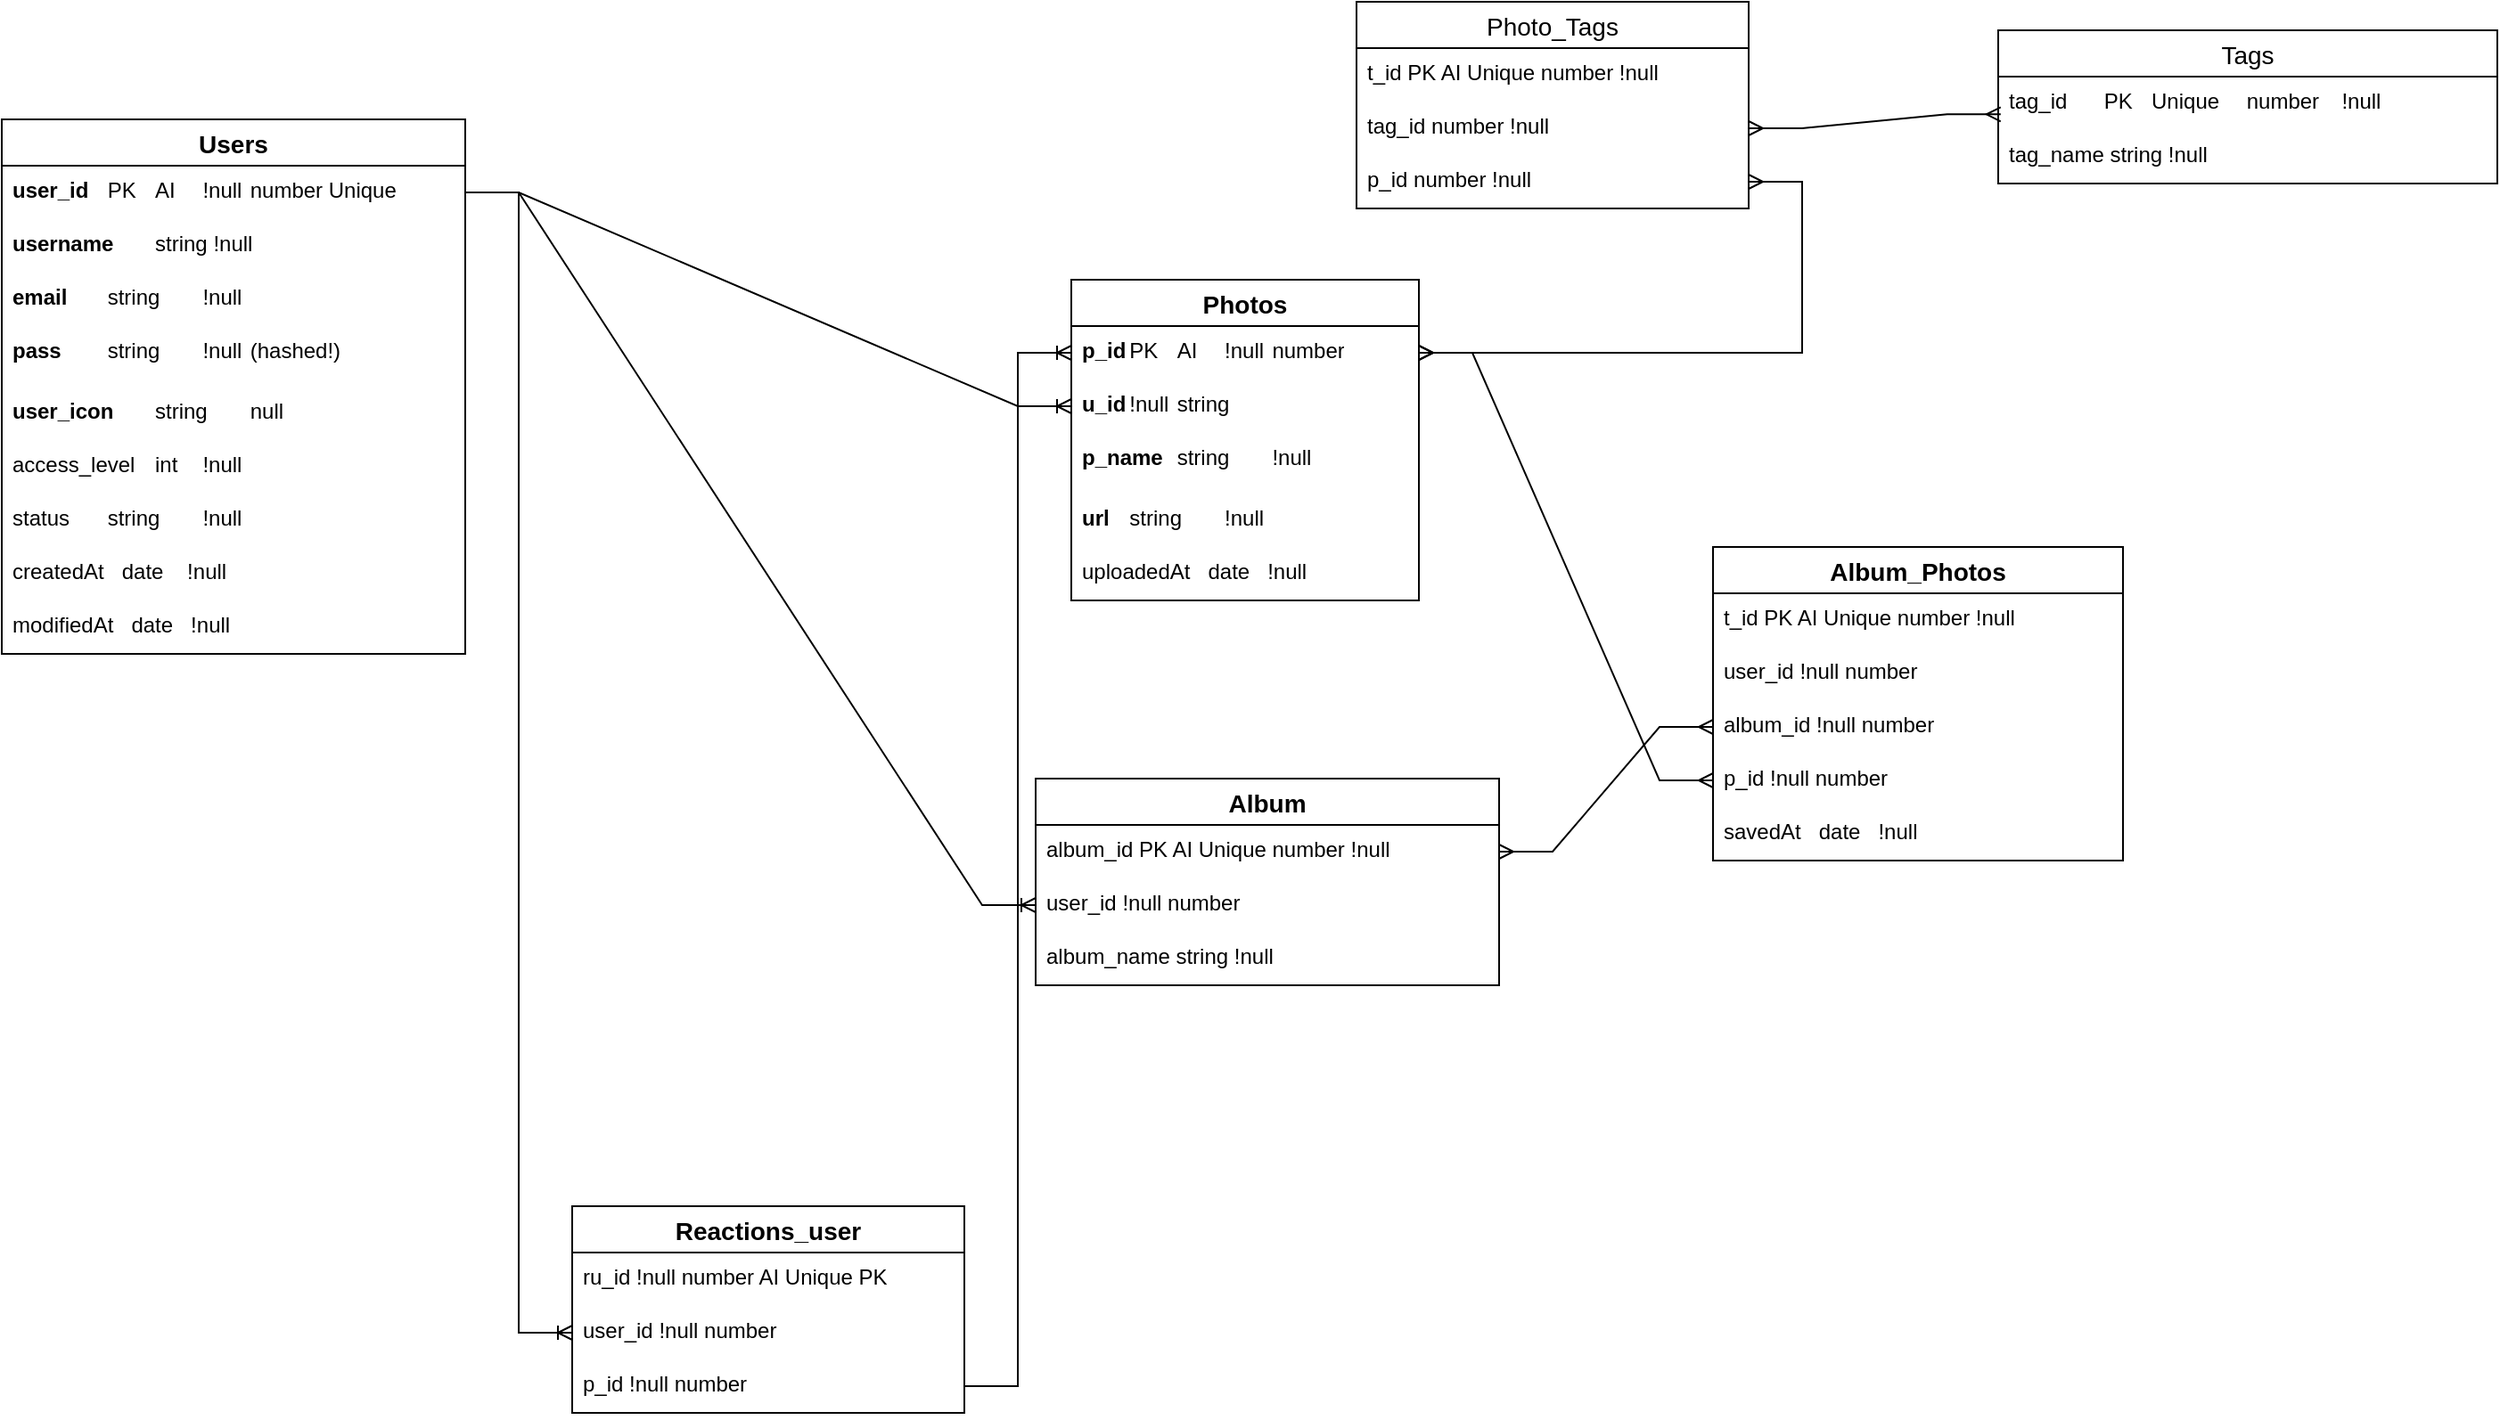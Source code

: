 <mxfile version="24.4.0" type="device">
  <diagram name="Page-1" id="tmgX2utaI_uragU6un_t">
    <mxGraphModel dx="2924" dy="1114" grid="1" gridSize="10" guides="1" tooltips="1" connect="1" arrows="1" fold="1" page="1" pageScale="1" pageWidth="850" pageHeight="1100" math="0" shadow="0">
      <root>
        <mxCell id="0" />
        <mxCell id="1" parent="0" />
        <mxCell id="TzNKyjDSBVO5Mrejy5vB-2" value="Users" style="swimlane;fontStyle=1;childLayout=stackLayout;horizontal=1;startSize=26;horizontalStack=0;resizeParent=1;resizeParentMax=0;resizeLast=0;collapsible=1;marginBottom=0;align=center;fontSize=14;" parent="1" vertex="1">
          <mxGeometry x="-230" y="100" width="260" height="300" as="geometry" />
        </mxCell>
        <mxCell id="TzNKyjDSBVO5Mrejy5vB-3" value="&lt;b&gt;user_id&lt;span style=&quot;white-space: pre;&quot;&gt;&#x9;&lt;/span&gt;&lt;/b&gt;PK&lt;span style=&quot;white-space: pre;&quot;&gt;&#x9;&lt;/span&gt;AI&lt;span style=&quot;white-space: pre;&quot;&gt;&#x9;&lt;/span&gt;!null&lt;span style=&quot;white-space: pre;&quot;&gt;&#x9;&lt;/span&gt;number Unique" style="text;strokeColor=none;fillColor=none;spacingLeft=4;spacingRight=4;overflow=hidden;rotatable=0;points=[[0,0.5],[1,0.5]];portConstraint=eastwest;fontSize=12;whiteSpace=wrap;html=1;" parent="TzNKyjDSBVO5Mrejy5vB-2" vertex="1">
          <mxGeometry y="26" width="260" height="30" as="geometry" />
        </mxCell>
        <mxCell id="TzNKyjDSBVO5Mrejy5vB-4" value="&lt;b&gt;username&lt;span style=&quot;white-space: pre;&quot;&gt;&#x9;&lt;/span&gt;&lt;/b&gt;string !null" style="text;strokeColor=none;fillColor=none;spacingLeft=4;spacingRight=4;overflow=hidden;rotatable=0;points=[[0,0.5],[1,0.5]];portConstraint=eastwest;fontSize=12;whiteSpace=wrap;html=1;" parent="TzNKyjDSBVO5Mrejy5vB-2" vertex="1">
          <mxGeometry y="56" width="260" height="30" as="geometry" />
        </mxCell>
        <mxCell id="TzNKyjDSBVO5Mrejy5vB-19" value="&lt;b&gt;email&lt;/b&gt;&lt;span style=&quot;white-space: pre;&quot;&gt;&lt;b&gt;&#x9;&lt;/b&gt;string&lt;span style=&quot;white-space: pre;&quot;&gt;&#x9;&lt;/span&gt;!null&lt;/span&gt;" style="text;strokeColor=none;fillColor=none;spacingLeft=4;spacingRight=4;overflow=hidden;rotatable=0;points=[[0,0.5],[1,0.5]];portConstraint=eastwest;fontSize=12;whiteSpace=wrap;html=1;" parent="TzNKyjDSBVO5Mrejy5vB-2" vertex="1">
          <mxGeometry y="86" width="260" height="30" as="geometry" />
        </mxCell>
        <mxCell id="TzNKyjDSBVO5Mrejy5vB-5" value="&lt;b&gt;pass&lt;span style=&quot;white-space: pre;&quot;&gt;&#x9;&lt;/span&gt;&lt;/b&gt;string&lt;span style=&quot;white-space: pre;&quot;&gt;&#x9;&lt;/span&gt;!null&lt;span style=&quot;white-space: pre;&quot;&gt;&#x9;&lt;/span&gt;(hashed!)" style="text;strokeColor=none;fillColor=none;spacingLeft=4;spacingRight=4;overflow=hidden;rotatable=0;points=[[0,0.5],[1,0.5]];portConstraint=eastwest;fontSize=12;whiteSpace=wrap;html=1;" parent="TzNKyjDSBVO5Mrejy5vB-2" vertex="1">
          <mxGeometry y="116" width="260" height="34" as="geometry" />
        </mxCell>
        <mxCell id="TzNKyjDSBVO5Mrejy5vB-20" value="&lt;b&gt;user_icon&lt;span style=&quot;white-space: pre;&quot;&gt;&#x9;&lt;/span&gt;&lt;/b&gt;string&lt;span style=&quot;white-space: pre;&quot;&gt;&#x9;&lt;/span&gt;null" style="text;strokeColor=none;fillColor=none;spacingLeft=4;spacingRight=4;overflow=hidden;rotatable=0;points=[[0,0.5],[1,0.5]];portConstraint=eastwest;fontSize=12;whiteSpace=wrap;html=1;" parent="TzNKyjDSBVO5Mrejy5vB-2" vertex="1">
          <mxGeometry y="150" width="260" height="30" as="geometry" />
        </mxCell>
        <mxCell id="1ENWWORPzaJkovNIDj_e-1" value="access_level&lt;span style=&quot;white-space: pre;&quot;&gt;&#x9;&lt;/span&gt;int&lt;span style=&quot;white-space: pre;&quot;&gt;&#x9;&lt;/span&gt;!null" style="text;strokeColor=none;fillColor=none;spacingLeft=4;spacingRight=4;overflow=hidden;rotatable=0;points=[[0,0.5],[1,0.5]];portConstraint=eastwest;fontSize=12;whiteSpace=wrap;html=1;" vertex="1" parent="TzNKyjDSBVO5Mrejy5vB-2">
          <mxGeometry y="180" width="260" height="30" as="geometry" />
        </mxCell>
        <mxCell id="1ENWWORPzaJkovNIDj_e-2" value="status&lt;span style=&quot;white-space: pre;&quot;&gt;&#x9;&lt;/span&gt;string&lt;span style=&quot;white-space: pre;&quot;&gt;&#x9;&lt;/span&gt;!null" style="text;strokeColor=none;fillColor=none;spacingLeft=4;spacingRight=4;overflow=hidden;rotatable=0;points=[[0,0.5],[1,0.5]];portConstraint=eastwest;fontSize=12;whiteSpace=wrap;html=1;" vertex="1" parent="TzNKyjDSBVO5Mrejy5vB-2">
          <mxGeometry y="210" width="260" height="30" as="geometry" />
        </mxCell>
        <mxCell id="1ENWWORPzaJkovNIDj_e-3" value="createdAt&amp;nbsp; &amp;nbsp;date&amp;nbsp; &amp;nbsp; !null" style="text;strokeColor=none;fillColor=none;spacingLeft=4;spacingRight=4;overflow=hidden;rotatable=0;points=[[0,0.5],[1,0.5]];portConstraint=eastwest;fontSize=12;whiteSpace=wrap;html=1;" vertex="1" parent="TzNKyjDSBVO5Mrejy5vB-2">
          <mxGeometry y="240" width="260" height="30" as="geometry" />
        </mxCell>
        <mxCell id="1ENWWORPzaJkovNIDj_e-4" value="modifiedAt&amp;nbsp; &amp;nbsp;date&amp;nbsp; &amp;nbsp;!null" style="text;strokeColor=none;fillColor=none;spacingLeft=4;spacingRight=4;overflow=hidden;rotatable=0;points=[[0,0.5],[1,0.5]];portConstraint=eastwest;fontSize=12;whiteSpace=wrap;html=1;" vertex="1" parent="TzNKyjDSBVO5Mrejy5vB-2">
          <mxGeometry y="270" width="260" height="30" as="geometry" />
        </mxCell>
        <mxCell id="TzNKyjDSBVO5Mrejy5vB-23" value="Photos" style="swimlane;fontStyle=1;childLayout=stackLayout;horizontal=1;startSize=26;horizontalStack=0;resizeParent=1;resizeParentMax=0;resizeLast=0;collapsible=1;marginBottom=0;align=center;fontSize=14;" parent="1" vertex="1">
          <mxGeometry x="370" y="190" width="195" height="180" as="geometry" />
        </mxCell>
        <mxCell id="TzNKyjDSBVO5Mrejy5vB-24" value="&lt;b&gt;p_id&lt;span style=&quot;white-space: pre;&quot;&gt;&#x9;&lt;/span&gt;&lt;/b&gt;PK&lt;span style=&quot;white-space: pre;&quot;&gt;&#x9;&lt;/span&gt;AI&lt;span style=&quot;white-space: pre;&quot;&gt;&#x9;&lt;/span&gt;!null&lt;span style=&quot;white-space: pre;&quot;&gt;&#x9;&lt;/span&gt;number" style="text;strokeColor=none;fillColor=none;spacingLeft=4;spacingRight=4;overflow=hidden;rotatable=0;points=[[0,0.5],[1,0.5]];portConstraint=eastwest;fontSize=12;whiteSpace=wrap;html=1;" parent="TzNKyjDSBVO5Mrejy5vB-23" vertex="1">
          <mxGeometry y="26" width="195" height="30" as="geometry" />
        </mxCell>
        <mxCell id="TzNKyjDSBVO5Mrejy5vB-25" value="&lt;b&gt;u_id&lt;span style=&quot;white-space: pre;&quot;&gt;&#x9;&lt;/span&gt;&lt;/b&gt;!null&lt;span style=&quot;white-space: pre;&quot;&gt;&#x9;&lt;/span&gt;string" style="text;strokeColor=none;fillColor=none;spacingLeft=4;spacingRight=4;overflow=hidden;rotatable=0;points=[[0,0.5],[1,0.5]];portConstraint=eastwest;fontSize=12;whiteSpace=wrap;html=1;" parent="TzNKyjDSBVO5Mrejy5vB-23" vertex="1">
          <mxGeometry y="56" width="195" height="30" as="geometry" />
        </mxCell>
        <mxCell id="TzNKyjDSBVO5Mrejy5vB-26" value="&lt;b&gt;p_name&lt;span style=&quot;white-space: pre;&quot;&gt;&#x9;&lt;/span&gt;&lt;/b&gt;string&lt;span style=&quot;white-space: pre;&quot;&gt;&#x9;&lt;/span&gt;!null" style="text;strokeColor=none;fillColor=none;spacingLeft=4;spacingRight=4;overflow=hidden;rotatable=0;points=[[0,0.5],[1,0.5]];portConstraint=eastwest;fontSize=12;whiteSpace=wrap;html=1;" parent="TzNKyjDSBVO5Mrejy5vB-23" vertex="1">
          <mxGeometry y="86" width="195" height="34" as="geometry" />
        </mxCell>
        <mxCell id="TzNKyjDSBVO5Mrejy5vB-27" value="&lt;b&gt;url&lt;span style=&quot;white-space: pre;&quot;&gt;&#x9;&lt;/span&gt;&lt;/b&gt;string&lt;span style=&quot;white-space: pre;&quot;&gt;&#x9;&lt;/span&gt;!null" style="text;strokeColor=none;fillColor=none;spacingLeft=4;spacingRight=4;overflow=hidden;rotatable=0;points=[[0,0.5],[1,0.5]];portConstraint=eastwest;fontSize=12;whiteSpace=wrap;html=1;" parent="TzNKyjDSBVO5Mrejy5vB-23" vertex="1">
          <mxGeometry y="120" width="195" height="30" as="geometry" />
        </mxCell>
        <mxCell id="1ENWWORPzaJkovNIDj_e-5" value="uploadedAt&amp;nbsp; &amp;nbsp;date&amp;nbsp; &amp;nbsp;!null" style="text;strokeColor=none;fillColor=none;spacingLeft=4;spacingRight=4;overflow=hidden;rotatable=0;points=[[0,0.5],[1,0.5]];portConstraint=eastwest;fontSize=12;whiteSpace=wrap;html=1;" vertex="1" parent="TzNKyjDSBVO5Mrejy5vB-23">
          <mxGeometry y="150" width="195" height="30" as="geometry" />
        </mxCell>
        <mxCell id="TzNKyjDSBVO5Mrejy5vB-29" value="" style="edgeStyle=entityRelationEdgeStyle;fontSize=12;html=1;endArrow=ERoneToMany;rounded=0;entryX=0;entryY=0.5;entryDx=0;entryDy=0;" parent="1" source="TzNKyjDSBVO5Mrejy5vB-3" target="TzNKyjDSBVO5Mrejy5vB-25" edge="1">
          <mxGeometry width="100" height="100" relative="1" as="geometry">
            <mxPoint x="280" y="240" as="sourcePoint" />
            <mxPoint x="380" y="140" as="targetPoint" />
          </mxGeometry>
        </mxCell>
        <mxCell id="TzNKyjDSBVO5Mrejy5vB-31" value="Reactions_user" style="swimlane;fontStyle=1;childLayout=stackLayout;horizontal=1;startSize=26;horizontalStack=0;resizeParent=1;resizeParentMax=0;resizeLast=0;collapsible=1;marginBottom=0;align=center;fontSize=14;" parent="1" vertex="1">
          <mxGeometry x="90" y="710" width="220" height="116" as="geometry" />
        </mxCell>
        <mxCell id="TzNKyjDSBVO5Mrejy5vB-32" value="ru_id !null number AI Unique PK" style="text;strokeColor=none;fillColor=none;spacingLeft=4;spacingRight=4;overflow=hidden;rotatable=0;points=[[0,0.5],[1,0.5]];portConstraint=eastwest;fontSize=12;whiteSpace=wrap;html=1;" parent="TzNKyjDSBVO5Mrejy5vB-31" vertex="1">
          <mxGeometry y="26" width="220" height="30" as="geometry" />
        </mxCell>
        <mxCell id="TzNKyjDSBVO5Mrejy5vB-33" value="user_id !null number" style="text;strokeColor=none;fillColor=none;spacingLeft=4;spacingRight=4;overflow=hidden;rotatable=0;points=[[0,0.5],[1,0.5]];portConstraint=eastwest;fontSize=12;whiteSpace=wrap;html=1;" parent="TzNKyjDSBVO5Mrejy5vB-31" vertex="1">
          <mxGeometry y="56" width="220" height="30" as="geometry" />
        </mxCell>
        <mxCell id="TzNKyjDSBVO5Mrejy5vB-34" value="p_id !null number" style="text;strokeColor=none;fillColor=none;spacingLeft=4;spacingRight=4;overflow=hidden;rotatable=0;points=[[0,0.5],[1,0.5]];portConstraint=eastwest;fontSize=12;whiteSpace=wrap;html=1;" parent="TzNKyjDSBVO5Mrejy5vB-31" vertex="1">
          <mxGeometry y="86" width="220" height="30" as="geometry" />
        </mxCell>
        <mxCell id="TzNKyjDSBVO5Mrejy5vB-37" value="Album_Photos" style="swimlane;fontStyle=1;childLayout=stackLayout;horizontal=1;startSize=26;horizontalStack=0;resizeParent=1;resizeParentMax=0;resizeLast=0;collapsible=1;marginBottom=0;align=center;fontSize=14;" parent="1" vertex="1">
          <mxGeometry x="730" y="340" width="230" height="176" as="geometry" />
        </mxCell>
        <mxCell id="TzNKyjDSBVO5Mrejy5vB-38" value="t_id PK AI Unique number !null" style="text;strokeColor=none;fillColor=none;spacingLeft=4;spacingRight=4;overflow=hidden;rotatable=0;points=[[0,0.5],[1,0.5]];portConstraint=eastwest;fontSize=12;whiteSpace=wrap;html=1;" parent="TzNKyjDSBVO5Mrejy5vB-37" vertex="1">
          <mxGeometry y="26" width="230" height="30" as="geometry" />
        </mxCell>
        <mxCell id="TzNKyjDSBVO5Mrejy5vB-39" value="user_id !null number" style="text;strokeColor=none;fillColor=none;spacingLeft=4;spacingRight=4;overflow=hidden;rotatable=0;points=[[0,0.5],[1,0.5]];portConstraint=eastwest;fontSize=12;whiteSpace=wrap;html=1;" parent="TzNKyjDSBVO5Mrejy5vB-37" vertex="1">
          <mxGeometry y="56" width="230" height="30" as="geometry" />
        </mxCell>
        <mxCell id="TzNKyjDSBVO5Mrejy5vB-40" value="album_id !null number" style="text;strokeColor=none;fillColor=none;spacingLeft=4;spacingRight=4;overflow=hidden;rotatable=0;points=[[0,0.5],[1,0.5]];portConstraint=eastwest;fontSize=12;whiteSpace=wrap;html=1;" parent="TzNKyjDSBVO5Mrejy5vB-37" vertex="1">
          <mxGeometry y="86" width="230" height="30" as="geometry" />
        </mxCell>
        <mxCell id="krsRfWwd7fLUTWGK-ZBf-13" value="p_id !null number" style="text;strokeColor=none;fillColor=none;spacingLeft=4;spacingRight=4;overflow=hidden;rotatable=0;points=[[0,0.5],[1,0.5]];portConstraint=eastwest;fontSize=12;whiteSpace=wrap;html=1;" parent="TzNKyjDSBVO5Mrejy5vB-37" vertex="1">
          <mxGeometry y="116" width="230" height="30" as="geometry" />
        </mxCell>
        <mxCell id="1ENWWORPzaJkovNIDj_e-6" value="savedAt&amp;nbsp; &amp;nbsp;date&amp;nbsp; &amp;nbsp;!null" style="text;strokeColor=none;fillColor=none;spacingLeft=4;spacingRight=4;overflow=hidden;rotatable=0;points=[[0,0.5],[1,0.5]];portConstraint=eastwest;fontSize=12;whiteSpace=wrap;html=1;" vertex="1" parent="TzNKyjDSBVO5Mrejy5vB-37">
          <mxGeometry y="146" width="230" height="30" as="geometry" />
        </mxCell>
        <mxCell id="TzNKyjDSBVO5Mrejy5vB-41" value="Album" style="swimlane;fontStyle=1;childLayout=stackLayout;horizontal=1;startSize=26;horizontalStack=0;resizeParent=1;resizeParentMax=0;resizeLast=0;collapsible=1;marginBottom=0;align=center;fontSize=14;" parent="1" vertex="1">
          <mxGeometry x="350" y="470" width="260" height="116" as="geometry" />
        </mxCell>
        <mxCell id="TzNKyjDSBVO5Mrejy5vB-42" value="album_id PK AI Unique number !null" style="text;strokeColor=none;fillColor=none;spacingLeft=4;spacingRight=4;overflow=hidden;rotatable=0;points=[[0,0.5],[1,0.5]];portConstraint=eastwest;fontSize=12;whiteSpace=wrap;html=1;" parent="TzNKyjDSBVO5Mrejy5vB-41" vertex="1">
          <mxGeometry y="26" width="260" height="30" as="geometry" />
        </mxCell>
        <mxCell id="TzNKyjDSBVO5Mrejy5vB-43" value="user_id !null number" style="text;strokeColor=none;fillColor=none;spacingLeft=4;spacingRight=4;overflow=hidden;rotatable=0;points=[[0,0.5],[1,0.5]];portConstraint=eastwest;fontSize=12;whiteSpace=wrap;html=1;" parent="TzNKyjDSBVO5Mrejy5vB-41" vertex="1">
          <mxGeometry y="56" width="260" height="30" as="geometry" />
        </mxCell>
        <mxCell id="TzNKyjDSBVO5Mrejy5vB-44" value="album_name string !null" style="text;strokeColor=none;fillColor=none;spacingLeft=4;spacingRight=4;overflow=hidden;rotatable=0;points=[[0,0.5],[1,0.5]];portConstraint=eastwest;fontSize=12;whiteSpace=wrap;html=1;" parent="TzNKyjDSBVO5Mrejy5vB-41" vertex="1">
          <mxGeometry y="86" width="260" height="30" as="geometry" />
        </mxCell>
        <mxCell id="krsRfWwd7fLUTWGK-ZBf-2" value="Tags" style="swimlane;fontStyle=0;childLayout=stackLayout;horizontal=1;startSize=26;horizontalStack=0;resizeParent=1;resizeParentMax=0;resizeLast=0;collapsible=1;marginBottom=0;align=center;fontSize=14;" parent="1" vertex="1">
          <mxGeometry x="890" y="50" width="280" height="86" as="geometry" />
        </mxCell>
        <mxCell id="krsRfWwd7fLUTWGK-ZBf-3" value="tag_id&lt;span style=&quot;white-space: pre;&quot;&gt;&#x9;&lt;/span&gt;PK&lt;span style=&quot;white-space: pre;&quot;&gt;&#x9;&lt;/span&gt;Unique&lt;span style=&quot;white-space: pre;&quot;&gt;&#x9;&lt;/span&gt;number&lt;span style=&quot;white-space: pre;&quot;&gt;&#x9;&lt;/span&gt;!null" style="text;strokeColor=none;fillColor=none;spacingLeft=4;spacingRight=4;overflow=hidden;rotatable=0;points=[[0,0.5],[1,0.5]];portConstraint=eastwest;fontSize=12;whiteSpace=wrap;html=1;" parent="krsRfWwd7fLUTWGK-ZBf-2" vertex="1">
          <mxGeometry y="26" width="280" height="30" as="geometry" />
        </mxCell>
        <mxCell id="krsRfWwd7fLUTWGK-ZBf-5" value="tag_name string !null" style="text;strokeColor=none;fillColor=none;spacingLeft=4;spacingRight=4;overflow=hidden;rotatable=0;points=[[0,0.5],[1,0.5]];portConstraint=eastwest;fontSize=12;whiteSpace=wrap;html=1;" parent="krsRfWwd7fLUTWGK-ZBf-2" vertex="1">
          <mxGeometry y="56" width="280" height="30" as="geometry" />
        </mxCell>
        <mxCell id="krsRfWwd7fLUTWGK-ZBf-6" value="Photo_Tags" style="swimlane;fontStyle=0;childLayout=stackLayout;horizontal=1;startSize=26;horizontalStack=0;resizeParent=1;resizeParentMax=0;resizeLast=0;collapsible=1;marginBottom=0;align=center;fontSize=14;" parent="1" vertex="1">
          <mxGeometry x="530" y="34" width="220" height="116" as="geometry" />
        </mxCell>
        <mxCell id="krsRfWwd7fLUTWGK-ZBf-7" value="t_id PK AI Unique number !null" style="text;strokeColor=none;fillColor=none;spacingLeft=4;spacingRight=4;overflow=hidden;rotatable=0;points=[[0,0.5],[1,0.5]];portConstraint=eastwest;fontSize=12;whiteSpace=wrap;html=1;" parent="krsRfWwd7fLUTWGK-ZBf-6" vertex="1">
          <mxGeometry y="26" width="220" height="30" as="geometry" />
        </mxCell>
        <mxCell id="krsRfWwd7fLUTWGK-ZBf-8" value="tag_id number !null" style="text;strokeColor=none;fillColor=none;spacingLeft=4;spacingRight=4;overflow=hidden;rotatable=0;points=[[0,0.5],[1,0.5]];portConstraint=eastwest;fontSize=12;whiteSpace=wrap;html=1;" parent="krsRfWwd7fLUTWGK-ZBf-6" vertex="1">
          <mxGeometry y="56" width="220" height="30" as="geometry" />
        </mxCell>
        <mxCell id="krsRfWwd7fLUTWGK-ZBf-10" value="" style="edgeStyle=entityRelationEdgeStyle;fontSize=12;html=1;endArrow=ERmany;startArrow=ERmany;rounded=0;entryX=0.005;entryY=0.706;entryDx=0;entryDy=0;entryPerimeter=0;exitX=1;exitY=0.5;exitDx=0;exitDy=0;" parent="krsRfWwd7fLUTWGK-ZBf-6" source="krsRfWwd7fLUTWGK-ZBf-8" target="krsRfWwd7fLUTWGK-ZBf-3" edge="1">
          <mxGeometry width="100" height="100" relative="1" as="geometry">
            <mxPoint x="-140" y="-10" as="sourcePoint" />
            <mxPoint x="-40" y="-110" as="targetPoint" />
          </mxGeometry>
        </mxCell>
        <mxCell id="krsRfWwd7fLUTWGK-ZBf-9" value="p_id number !null" style="text;strokeColor=none;fillColor=none;spacingLeft=4;spacingRight=4;overflow=hidden;rotatable=0;points=[[0,0.5],[1,0.5]];portConstraint=eastwest;fontSize=12;whiteSpace=wrap;html=1;" parent="krsRfWwd7fLUTWGK-ZBf-6" vertex="1">
          <mxGeometry y="86" width="220" height="30" as="geometry" />
        </mxCell>
        <mxCell id="krsRfWwd7fLUTWGK-ZBf-14" value="" style="edgeStyle=entityRelationEdgeStyle;fontSize=12;html=1;endArrow=ERoneToMany;rounded=0;exitX=1;exitY=0.5;exitDx=0;exitDy=0;entryX=0;entryY=0.5;entryDx=0;entryDy=0;" parent="1" source="TzNKyjDSBVO5Mrejy5vB-3" target="TzNKyjDSBVO5Mrejy5vB-43" edge="1">
          <mxGeometry width="100" height="100" relative="1" as="geometry">
            <mxPoint x="270" y="470" as="sourcePoint" />
            <mxPoint x="370" y="370" as="targetPoint" />
          </mxGeometry>
        </mxCell>
        <mxCell id="krsRfWwd7fLUTWGK-ZBf-15" value="" style="edgeStyle=entityRelationEdgeStyle;fontSize=12;html=1;endArrow=ERmany;startArrow=ERmany;rounded=0;entryX=0;entryY=0.5;entryDx=0;entryDy=0;" parent="1" source="TzNKyjDSBVO5Mrejy5vB-42" target="TzNKyjDSBVO5Mrejy5vB-40" edge="1">
          <mxGeometry width="100" height="100" relative="1" as="geometry">
            <mxPoint x="330" y="400" as="sourcePoint" />
            <mxPoint x="430" y="300" as="targetPoint" />
          </mxGeometry>
        </mxCell>
        <mxCell id="krsRfWwd7fLUTWGK-ZBf-16" value="" style="edgeStyle=entityRelationEdgeStyle;fontSize=12;html=1;endArrow=ERmany;startArrow=ERmany;rounded=0;entryX=1;entryY=0.5;entryDx=0;entryDy=0;exitX=0;exitY=0.5;exitDx=0;exitDy=0;" parent="1" source="krsRfWwd7fLUTWGK-ZBf-13" target="TzNKyjDSBVO5Mrejy5vB-24" edge="1">
          <mxGeometry width="100" height="100" relative="1" as="geometry">
            <mxPoint x="330" y="400" as="sourcePoint" />
            <mxPoint x="430" y="300" as="targetPoint" />
          </mxGeometry>
        </mxCell>
        <mxCell id="krsRfWwd7fLUTWGK-ZBf-18" value="" style="edgeStyle=entityRelationEdgeStyle;fontSize=12;html=1;endArrow=ERmany;startArrow=ERmany;rounded=0;exitX=1;exitY=0.5;exitDx=0;exitDy=0;" parent="1" source="TzNKyjDSBVO5Mrejy5vB-24" target="krsRfWwd7fLUTWGK-ZBf-9" edge="1">
          <mxGeometry width="100" height="100" relative="1" as="geometry">
            <mxPoint x="330" y="400" as="sourcePoint" />
            <mxPoint x="430" y="300" as="targetPoint" />
          </mxGeometry>
        </mxCell>
        <mxCell id="krsRfWwd7fLUTWGK-ZBf-19" value="" style="edgeStyle=entityRelationEdgeStyle;fontSize=12;html=1;endArrow=ERoneToMany;rounded=0;entryX=0;entryY=0.5;entryDx=0;entryDy=0;" parent="1" source="TzNKyjDSBVO5Mrejy5vB-34" target="TzNKyjDSBVO5Mrejy5vB-24" edge="1">
          <mxGeometry width="100" height="100" relative="1" as="geometry">
            <mxPoint x="270" y="470" as="sourcePoint" />
            <mxPoint x="370" y="370" as="targetPoint" />
          </mxGeometry>
        </mxCell>
        <mxCell id="krsRfWwd7fLUTWGK-ZBf-20" value="" style="edgeStyle=entityRelationEdgeStyle;fontSize=12;html=1;endArrow=ERoneToMany;rounded=0;" parent="1" source="TzNKyjDSBVO5Mrejy5vB-3" target="TzNKyjDSBVO5Mrejy5vB-33" edge="1">
          <mxGeometry width="100" height="100" relative="1" as="geometry">
            <mxPoint x="-40" y="503" as="sourcePoint" />
            <mxPoint x="60" y="403" as="targetPoint" />
          </mxGeometry>
        </mxCell>
      </root>
    </mxGraphModel>
  </diagram>
</mxfile>
